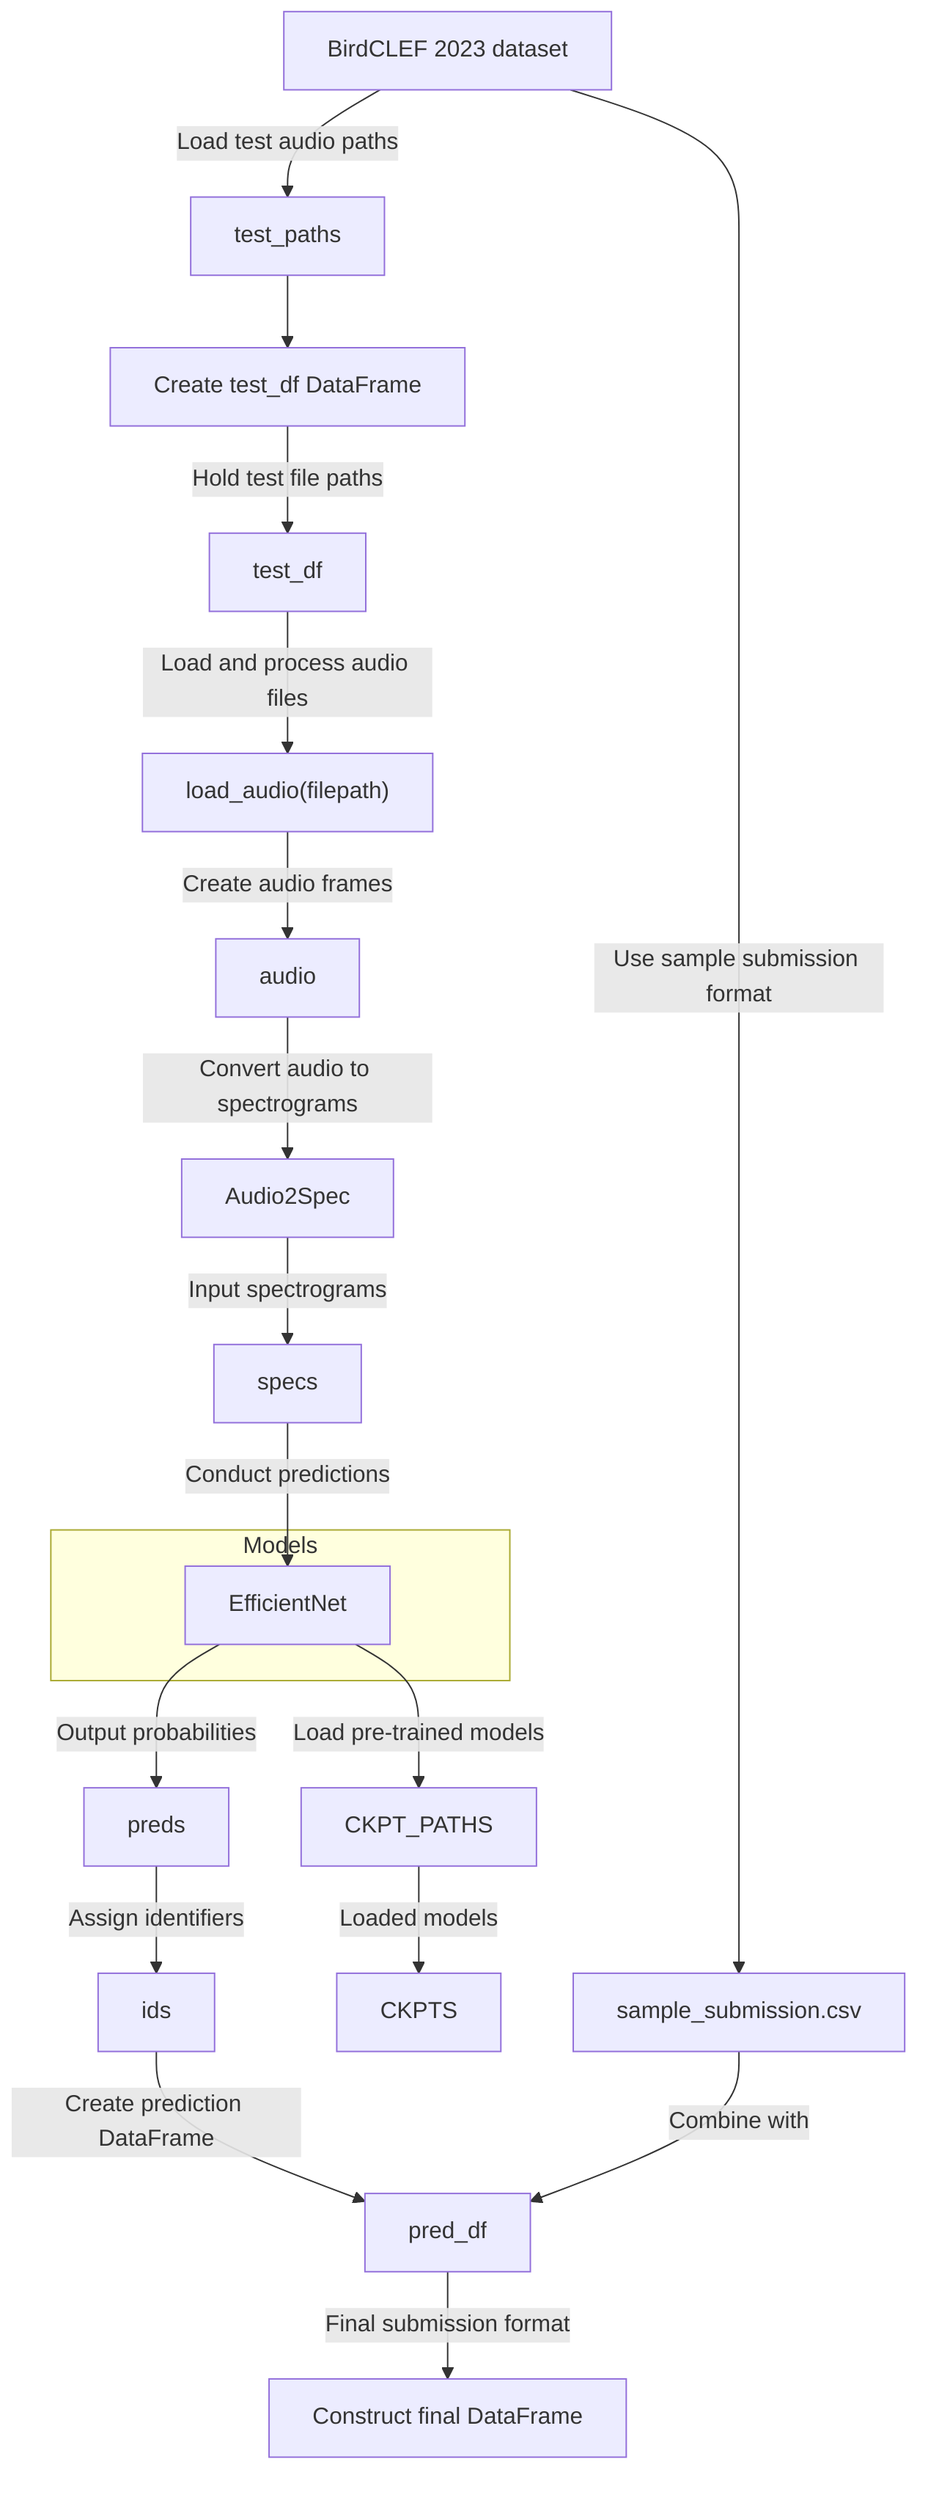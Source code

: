 %% This diagram outlines the data flow and model usage in the BirdCLEF 2023 notebook
flowchart TD
    A["BirdCLEF 2023 dataset"] -->|Load test audio paths| B["test_paths"]
    A -->|Use sample submission format| C["sample_submission.csv"]
    B --> D["Create test_df DataFrame"]
    D -->|Hold test file paths| E["test_df"]
    E -->|Load and process audio files| F["load_audio(filepath)"]
    F -->|Create audio frames| G["audio"]
    G -->|Convert audio to spectrograms| H["Audio2Spec"]
    H -->|Input spectrograms| I["specs"]
    subgraph Models
        direction TB
        J["EfficientNet"]
    end
    I -->|Conduct predictions| J
    J -->|Output probabilities| K["preds"]
    J -->|Load pre-trained models| L["CKPT_PATHS"]
    L -->|Loaded models| M["CKPTS"]
    K -->|Assign identifiers| N["ids"]
    N -->|Create prediction DataFrame| O["pred_df"]
    C -->|Combine with| O
    O -->|Final submission format| P["Construct final DataFrame"]

%% Node explanations
%% A: BirdCLEF 2023 dataset contains bird call recordings
%% B: test_paths holds the file paths for audio to be tested
%% C: sample_submission.csv indicates the format for submissions
%% D: test_df is created to manage file paths and related data
%% E: test_df is used for loading audio files
%% F: load_audio function processes audio filepaths
%% G: Audio frames are created from loaded audio
%% H: Audio2Spec class converts audio frames to spectrograms
%% I: specs are the spectrograms used as model inputs
%% J: EfficientNet model performs predictions
%% K: preds are the predicted probabilities of bird species
%% L: CKPT_PATHS stores paths to model checkpoints
%% M: CKPTS are the actual loaded TensorFlow models
%% N: ids manage identifiers for predictions
%% O: pred_df forms the DataFrame for results
%% P: Final DataFrame formatted for challenge submission